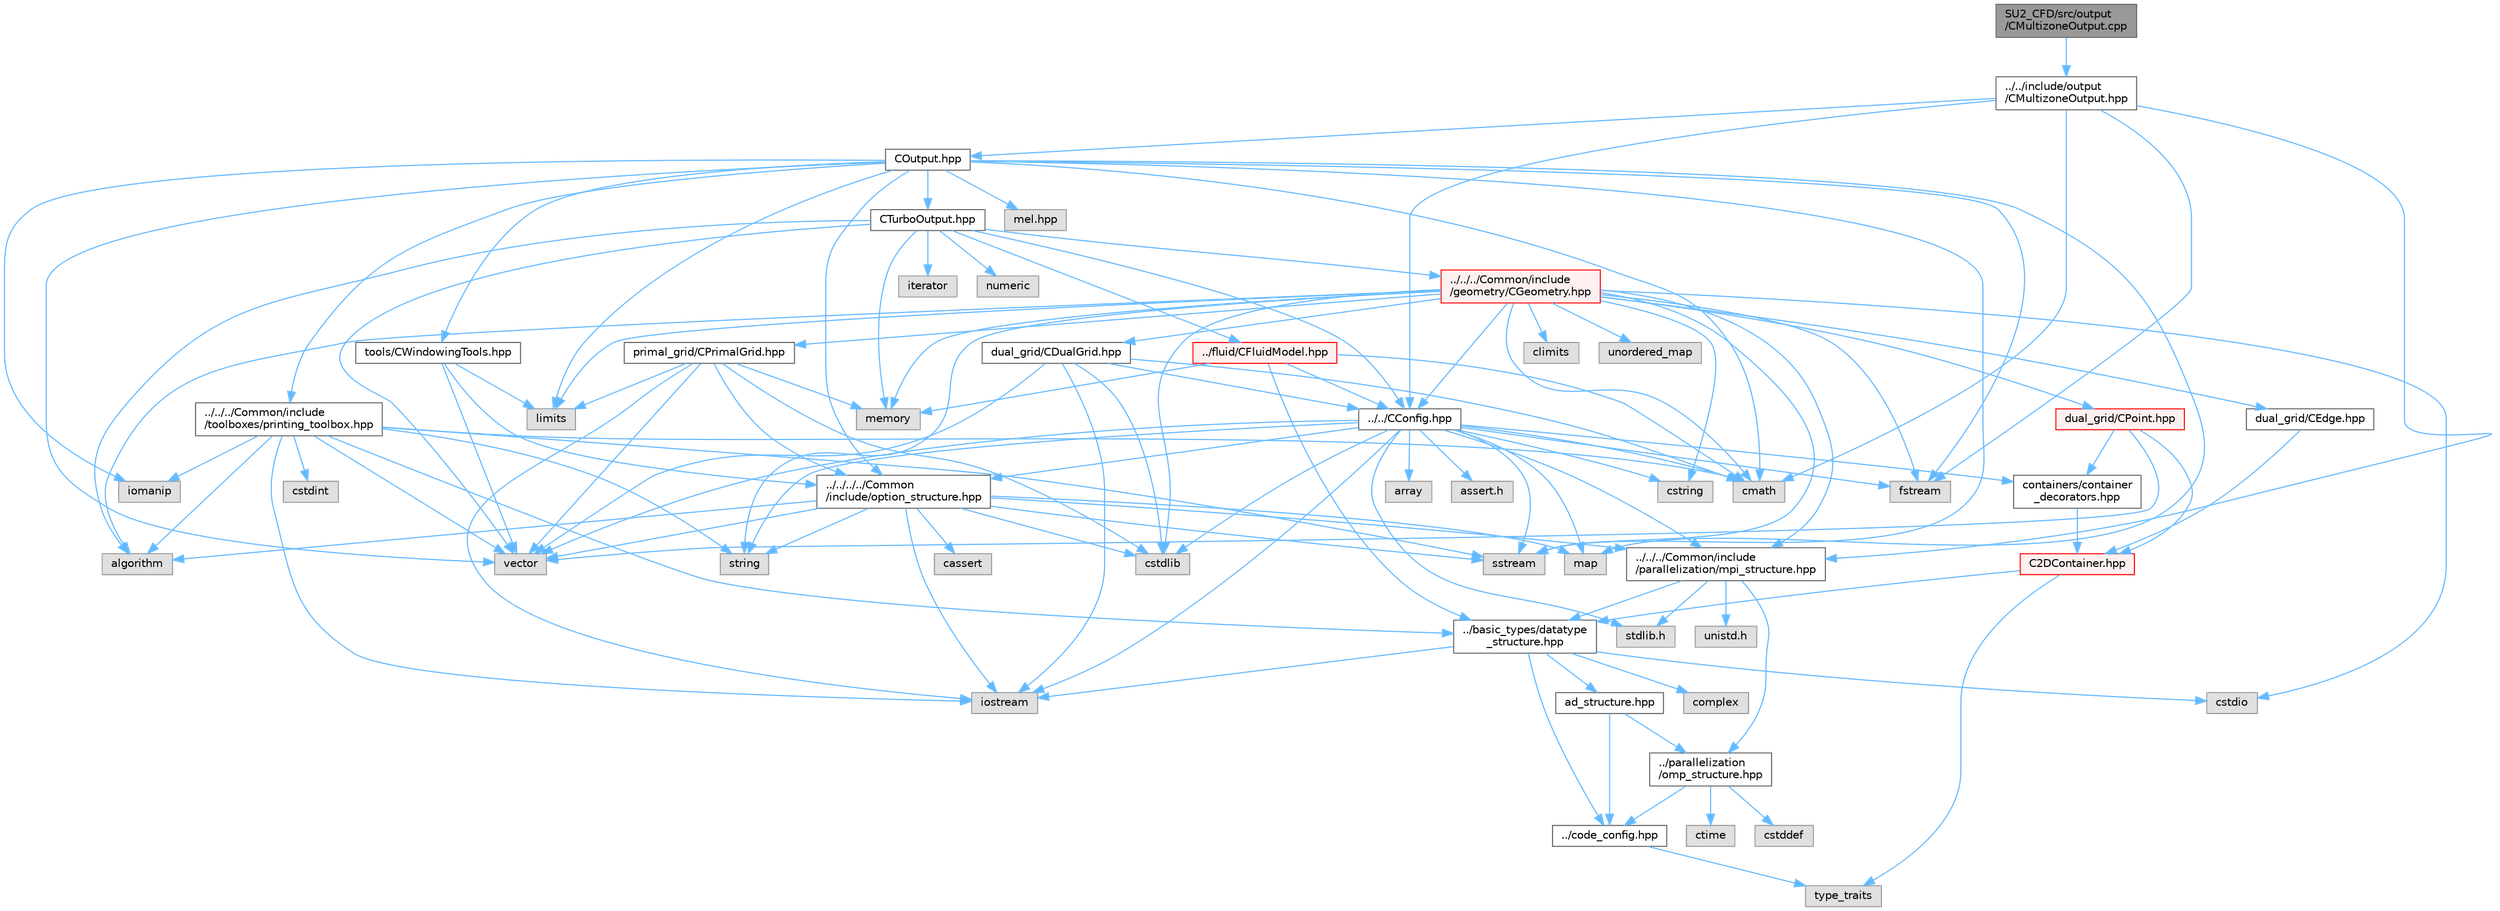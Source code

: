 digraph "SU2_CFD/src/output/CMultizoneOutput.cpp"
{
 // LATEX_PDF_SIZE
  bgcolor="transparent";
  edge [fontname=Helvetica,fontsize=10,labelfontname=Helvetica,labelfontsize=10];
  node [fontname=Helvetica,fontsize=10,shape=box,height=0.2,width=0.4];
  Node1 [id="Node000001",label="SU2_CFD/src/output\l/CMultizoneOutput.cpp",height=0.2,width=0.4,color="gray40", fillcolor="grey60", style="filled", fontcolor="black",tooltip="Main subroutines for multizone output."];
  Node1 -> Node2 [id="edge1_Node000001_Node000002",color="steelblue1",style="solid",tooltip=" "];
  Node2 [id="Node000002",label="../../include/output\l/CMultizoneOutput.hpp",height=0.2,width=0.4,color="grey40", fillcolor="white", style="filled",URL="$CMultizoneOutput_8hpp.html",tooltip="Headers of the main subroutines for screen and history output in multizone problems."];
  Node2 -> Node3 [id="edge2_Node000002_Node000003",color="steelblue1",style="solid",tooltip=" "];
  Node3 [id="Node000003",label="../../../Common/include\l/parallelization/mpi_structure.hpp",height=0.2,width=0.4,color="grey40", fillcolor="white", style="filled",URL="$mpi__structure_8hpp.html",tooltip="Headers of the mpi interface for generalized datatypes. The subroutines and functions are in the mpi_..."];
  Node3 -> Node4 [id="edge3_Node000003_Node000004",color="steelblue1",style="solid",tooltip=" "];
  Node4 [id="Node000004",label="stdlib.h",height=0.2,width=0.4,color="grey60", fillcolor="#E0E0E0", style="filled",tooltip=" "];
  Node3 -> Node5 [id="edge4_Node000003_Node000005",color="steelblue1",style="solid",tooltip=" "];
  Node5 [id="Node000005",label="../basic_types/datatype\l_structure.hpp",height=0.2,width=0.4,color="grey40", fillcolor="white", style="filled",URL="$datatype__structure_8hpp.html",tooltip="Headers for generalized datatypes, defines an interface for AD types."];
  Node5 -> Node6 [id="edge5_Node000005_Node000006",color="steelblue1",style="solid",tooltip=" "];
  Node6 [id="Node000006",label="iostream",height=0.2,width=0.4,color="grey60", fillcolor="#E0E0E0", style="filled",tooltip=" "];
  Node5 -> Node7 [id="edge6_Node000005_Node000007",color="steelblue1",style="solid",tooltip=" "];
  Node7 [id="Node000007",label="complex",height=0.2,width=0.4,color="grey60", fillcolor="#E0E0E0", style="filled",tooltip=" "];
  Node5 -> Node8 [id="edge7_Node000005_Node000008",color="steelblue1",style="solid",tooltip=" "];
  Node8 [id="Node000008",label="cstdio",height=0.2,width=0.4,color="grey60", fillcolor="#E0E0E0", style="filled",tooltip=" "];
  Node5 -> Node9 [id="edge8_Node000005_Node000009",color="steelblue1",style="solid",tooltip=" "];
  Node9 [id="Node000009",label="../code_config.hpp",height=0.2,width=0.4,color="grey40", fillcolor="white", style="filled",URL="$code__config_8hpp.html",tooltip="Header file for collecting common macros, definitions and type configurations."];
  Node9 -> Node10 [id="edge9_Node000009_Node000010",color="steelblue1",style="solid",tooltip=" "];
  Node10 [id="Node000010",label="type_traits",height=0.2,width=0.4,color="grey60", fillcolor="#E0E0E0", style="filled",tooltip=" "];
  Node5 -> Node11 [id="edge10_Node000005_Node000011",color="steelblue1",style="solid",tooltip=" "];
  Node11 [id="Node000011",label="ad_structure.hpp",height=0.2,width=0.4,color="grey40", fillcolor="white", style="filled",URL="$ad__structure_8hpp.html",tooltip="Main routines for the algorithmic differentiation (AD) structure."];
  Node11 -> Node9 [id="edge11_Node000011_Node000009",color="steelblue1",style="solid",tooltip=" "];
  Node11 -> Node12 [id="edge12_Node000011_Node000012",color="steelblue1",style="solid",tooltip=" "];
  Node12 [id="Node000012",label="../parallelization\l/omp_structure.hpp",height=0.2,width=0.4,color="grey40", fillcolor="white", style="filled",URL="$omp__structure_8hpp.html",tooltip="OpenMP interface header, provides compatibility functions if the code is built without OpenMP support..."];
  Node12 -> Node13 [id="edge13_Node000012_Node000013",color="steelblue1",style="solid",tooltip=" "];
  Node13 [id="Node000013",label="cstddef",height=0.2,width=0.4,color="grey60", fillcolor="#E0E0E0", style="filled",tooltip=" "];
  Node12 -> Node9 [id="edge14_Node000012_Node000009",color="steelblue1",style="solid",tooltip=" "];
  Node12 -> Node14 [id="edge15_Node000012_Node000014",color="steelblue1",style="solid",tooltip=" "];
  Node14 [id="Node000014",label="ctime",height=0.2,width=0.4,color="grey60", fillcolor="#E0E0E0", style="filled",tooltip=" "];
  Node3 -> Node15 [id="edge16_Node000003_Node000015",color="steelblue1",style="solid",tooltip=" "];
  Node15 [id="Node000015",label="unistd.h",height=0.2,width=0.4,color="grey60", fillcolor="#E0E0E0", style="filled",tooltip=" "];
  Node3 -> Node12 [id="edge17_Node000003_Node000012",color="steelblue1",style="solid",tooltip=" "];
  Node2 -> Node16 [id="edge18_Node000002_Node000016",color="steelblue1",style="solid",tooltip=" "];
  Node16 [id="Node000016",label="fstream",height=0.2,width=0.4,color="grey60", fillcolor="#E0E0E0", style="filled",tooltip=" "];
  Node2 -> Node17 [id="edge19_Node000002_Node000017",color="steelblue1",style="solid",tooltip=" "];
  Node17 [id="Node000017",label="cmath",height=0.2,width=0.4,color="grey60", fillcolor="#E0E0E0", style="filled",tooltip=" "];
  Node2 -> Node18 [id="edge20_Node000002_Node000018",color="steelblue1",style="solid",tooltip=" "];
  Node18 [id="Node000018",label="COutput.hpp",height=0.2,width=0.4,color="grey40", fillcolor="white", style="filled",URL="$COutput_8hpp.html",tooltip="Headers of the output class."];
  Node18 -> Node16 [id="edge21_Node000018_Node000016",color="steelblue1",style="solid",tooltip=" "];
  Node18 -> Node17 [id="edge22_Node000018_Node000017",color="steelblue1",style="solid",tooltip=" "];
  Node18 -> Node19 [id="edge23_Node000018_Node000019",color="steelblue1",style="solid",tooltip=" "];
  Node19 [id="Node000019",label="map",height=0.2,width=0.4,color="grey60", fillcolor="#E0E0E0", style="filled",tooltip=" "];
  Node18 -> Node20 [id="edge24_Node000018_Node000020",color="steelblue1",style="solid",tooltip=" "];
  Node20 [id="Node000020",label="sstream",height=0.2,width=0.4,color="grey60", fillcolor="#E0E0E0", style="filled",tooltip=" "];
  Node18 -> Node21 [id="edge25_Node000018_Node000021",color="steelblue1",style="solid",tooltip=" "];
  Node21 [id="Node000021",label="iomanip",height=0.2,width=0.4,color="grey60", fillcolor="#E0E0E0", style="filled",tooltip=" "];
  Node18 -> Node22 [id="edge26_Node000018_Node000022",color="steelblue1",style="solid",tooltip=" "];
  Node22 [id="Node000022",label="limits",height=0.2,width=0.4,color="grey60", fillcolor="#E0E0E0", style="filled",tooltip=" "];
  Node18 -> Node23 [id="edge27_Node000018_Node000023",color="steelblue1",style="solid",tooltip=" "];
  Node23 [id="Node000023",label="vector",height=0.2,width=0.4,color="grey60", fillcolor="#E0E0E0", style="filled",tooltip=" "];
  Node18 -> Node24 [id="edge28_Node000018_Node000024",color="steelblue1",style="solid",tooltip=" "];
  Node24 [id="Node000024",label="../../../Common/include\l/toolboxes/printing_toolbox.hpp",height=0.2,width=0.4,color="grey40", fillcolor="white", style="filled",URL="$printing__toolbox_8hpp.html",tooltip="Header file for the printing toolbox."];
  Node24 -> Node6 [id="edge29_Node000024_Node000006",color="steelblue1",style="solid",tooltip=" "];
  Node24 -> Node21 [id="edge30_Node000024_Node000021",color="steelblue1",style="solid",tooltip=" "];
  Node24 -> Node25 [id="edge31_Node000024_Node000025",color="steelblue1",style="solid",tooltip=" "];
  Node25 [id="Node000025",label="cstdint",height=0.2,width=0.4,color="grey60", fillcolor="#E0E0E0", style="filled",tooltip=" "];
  Node24 -> Node23 [id="edge32_Node000024_Node000023",color="steelblue1",style="solid",tooltip=" "];
  Node24 -> Node26 [id="edge33_Node000024_Node000026",color="steelblue1",style="solid",tooltip=" "];
  Node26 [id="Node000026",label="string",height=0.2,width=0.4,color="grey60", fillcolor="#E0E0E0", style="filled",tooltip=" "];
  Node24 -> Node20 [id="edge34_Node000024_Node000020",color="steelblue1",style="solid",tooltip=" "];
  Node24 -> Node17 [id="edge35_Node000024_Node000017",color="steelblue1",style="solid",tooltip=" "];
  Node24 -> Node27 [id="edge36_Node000024_Node000027",color="steelblue1",style="solid",tooltip=" "];
  Node27 [id="Node000027",label="algorithm",height=0.2,width=0.4,color="grey60", fillcolor="#E0E0E0", style="filled",tooltip=" "];
  Node24 -> Node5 [id="edge37_Node000024_Node000005",color="steelblue1",style="solid",tooltip=" "];
  Node18 -> Node28 [id="edge38_Node000018_Node000028",color="steelblue1",style="solid",tooltip=" "];
  Node28 [id="Node000028",label="tools/CWindowingTools.hpp",height=0.2,width=0.4,color="grey40", fillcolor="white", style="filled",URL="$CWindowingTools_8hpp.html",tooltip=" "];
  Node28 -> Node23 [id="edge39_Node000028_Node000023",color="steelblue1",style="solid",tooltip=" "];
  Node28 -> Node22 [id="edge40_Node000028_Node000022",color="steelblue1",style="solid",tooltip=" "];
  Node28 -> Node29 [id="edge41_Node000028_Node000029",color="steelblue1",style="solid",tooltip=" "];
  Node29 [id="Node000029",label="../../../../Common\l/include/option_structure.hpp",height=0.2,width=0.4,color="grey40", fillcolor="white", style="filled",URL="$option__structure_8hpp.html",tooltip="Defines classes for referencing options for easy input in CConfig."];
  Node29 -> Node3 [id="edge42_Node000029_Node000003",color="steelblue1",style="solid",tooltip=" "];
  Node29 -> Node6 [id="edge43_Node000029_Node000006",color="steelblue1",style="solid",tooltip=" "];
  Node29 -> Node20 [id="edge44_Node000029_Node000020",color="steelblue1",style="solid",tooltip=" "];
  Node29 -> Node26 [id="edge45_Node000029_Node000026",color="steelblue1",style="solid",tooltip=" "];
  Node29 -> Node23 [id="edge46_Node000029_Node000023",color="steelblue1",style="solid",tooltip=" "];
  Node29 -> Node19 [id="edge47_Node000029_Node000019",color="steelblue1",style="solid",tooltip=" "];
  Node29 -> Node30 [id="edge48_Node000029_Node000030",color="steelblue1",style="solid",tooltip=" "];
  Node30 [id="Node000030",label="cstdlib",height=0.2,width=0.4,color="grey60", fillcolor="#E0E0E0", style="filled",tooltip=" "];
  Node29 -> Node27 [id="edge49_Node000029_Node000027",color="steelblue1",style="solid",tooltip=" "];
  Node29 -> Node31 [id="edge50_Node000029_Node000031",color="steelblue1",style="solid",tooltip=" "];
  Node31 [id="Node000031",label="cassert",height=0.2,width=0.4,color="grey60", fillcolor="#E0E0E0", style="filled",tooltip=" "];
  Node18 -> Node29 [id="edge51_Node000018_Node000029",color="steelblue1",style="solid",tooltip=" "];
  Node18 -> Node32 [id="edge52_Node000018_Node000032",color="steelblue1",style="solid",tooltip=" "];
  Node32 [id="Node000032",label="CTurboOutput.hpp",height=0.2,width=0.4,color="grey40", fillcolor="white", style="filled",URL="$CTurboOutput_8hpp.html",tooltip="Headers of the Turbomachinery Performance class."];
  Node32 -> Node23 [id="edge53_Node000032_Node000023",color="steelblue1",style="solid",tooltip=" "];
  Node32 -> Node33 [id="edge54_Node000032_Node000033",color="steelblue1",style="solid",tooltip=" "];
  Node33 [id="Node000033",label="memory",height=0.2,width=0.4,color="grey60", fillcolor="#E0E0E0", style="filled",tooltip=" "];
  Node32 -> Node27 [id="edge55_Node000032_Node000027",color="steelblue1",style="solid",tooltip=" "];
  Node32 -> Node34 [id="edge56_Node000032_Node000034",color="steelblue1",style="solid",tooltip=" "];
  Node34 [id="Node000034",label="iterator",height=0.2,width=0.4,color="grey60", fillcolor="#E0E0E0", style="filled",tooltip=" "];
  Node32 -> Node35 [id="edge57_Node000032_Node000035",color="steelblue1",style="solid",tooltip=" "];
  Node35 [id="Node000035",label="numeric",height=0.2,width=0.4,color="grey60", fillcolor="#E0E0E0", style="filled",tooltip=" "];
  Node32 -> Node36 [id="edge58_Node000032_Node000036",color="steelblue1",style="solid",tooltip=" "];
  Node36 [id="Node000036",label="../../../Common/include\l/geometry/CGeometry.hpp",height=0.2,width=0.4,color="red", fillcolor="#FFF0F0", style="filled",URL="$CGeometry_8hpp.html",tooltip="Headers of the main subroutines for creating the geometrical structure. The subroutines and functions..."];
  Node36 -> Node22 [id="edge59_Node000036_Node000022",color="steelblue1",style="solid",tooltip=" "];
  Node36 -> Node3 [id="edge60_Node000036_Node000003",color="steelblue1",style="solid",tooltip=" "];
  Node36 -> Node26 [id="edge61_Node000036_Node000026",color="steelblue1",style="solid",tooltip=" "];
  Node36 -> Node16 [id="edge62_Node000036_Node000016",color="steelblue1",style="solid",tooltip=" "];
  Node36 -> Node20 [id="edge63_Node000036_Node000020",color="steelblue1",style="solid",tooltip=" "];
  Node36 -> Node17 [id="edge64_Node000036_Node000017",color="steelblue1",style="solid",tooltip=" "];
  Node36 -> Node27 [id="edge65_Node000036_Node000027",color="steelblue1",style="solid",tooltip=" "];
  Node36 -> Node37 [id="edge66_Node000036_Node000037",color="steelblue1",style="solid",tooltip=" "];
  Node37 [id="Node000037",label="cstring",height=0.2,width=0.4,color="grey60", fillcolor="#E0E0E0", style="filled",tooltip=" "];
  Node36 -> Node8 [id="edge67_Node000036_Node000008",color="steelblue1",style="solid",tooltip=" "];
  Node36 -> Node30 [id="edge68_Node000036_Node000030",color="steelblue1",style="solid",tooltip=" "];
  Node36 -> Node38 [id="edge69_Node000036_Node000038",color="steelblue1",style="solid",tooltip=" "];
  Node38 [id="Node000038",label="climits",height=0.2,width=0.4,color="grey60", fillcolor="#E0E0E0", style="filled",tooltip=" "];
  Node36 -> Node33 [id="edge70_Node000036_Node000033",color="steelblue1",style="solid",tooltip=" "];
  Node36 -> Node39 [id="edge71_Node000036_Node000039",color="steelblue1",style="solid",tooltip=" "];
  Node39 [id="Node000039",label="unordered_map",height=0.2,width=0.4,color="grey60", fillcolor="#E0E0E0", style="filled",tooltip=" "];
  Node36 -> Node40 [id="edge72_Node000036_Node000040",color="steelblue1",style="solid",tooltip=" "];
  Node40 [id="Node000040",label="primal_grid/CPrimalGrid.hpp",height=0.2,width=0.4,color="grey40", fillcolor="white", style="filled",URL="$CPrimalGrid_8hpp.html",tooltip="Headers of the main subroutines for storing the primal grid structure. The subroutines and functions ..."];
  Node40 -> Node6 [id="edge73_Node000040_Node000006",color="steelblue1",style="solid",tooltip=" "];
  Node40 -> Node23 [id="edge74_Node000040_Node000023",color="steelblue1",style="solid",tooltip=" "];
  Node40 -> Node22 [id="edge75_Node000040_Node000022",color="steelblue1",style="solid",tooltip=" "];
  Node40 -> Node30 [id="edge76_Node000040_Node000030",color="steelblue1",style="solid",tooltip=" "];
  Node40 -> Node33 [id="edge77_Node000040_Node000033",color="steelblue1",style="solid",tooltip=" "];
  Node40 -> Node29 [id="edge78_Node000040_Node000029",color="steelblue1",style="solid",tooltip=" "];
  Node36 -> Node41 [id="edge79_Node000036_Node000041",color="steelblue1",style="solid",tooltip=" "];
  Node41 [id="Node000041",label="dual_grid/CDualGrid.hpp",height=0.2,width=0.4,color="grey40", fillcolor="white", style="filled",URL="$CDualGrid_8hpp.html",tooltip="Headers of the main subroutines for doing the complete dual grid structure. The subroutines and funct..."];
  Node41 -> Node17 [id="edge80_Node000041_Node000017",color="steelblue1",style="solid",tooltip=" "];
  Node41 -> Node6 [id="edge81_Node000041_Node000006",color="steelblue1",style="solid",tooltip=" "];
  Node41 -> Node30 [id="edge82_Node000041_Node000030",color="steelblue1",style="solid",tooltip=" "];
  Node41 -> Node23 [id="edge83_Node000041_Node000023",color="steelblue1",style="solid",tooltip=" "];
  Node41 -> Node42 [id="edge84_Node000041_Node000042",color="steelblue1",style="solid",tooltip=" "];
  Node42 [id="Node000042",label="../../CConfig.hpp",height=0.2,width=0.4,color="grey40", fillcolor="white", style="filled",URL="$CConfig_8hpp.html",tooltip="All the information about the definition of the physical problem. The subroutines and functions are i..."];
  Node42 -> Node3 [id="edge85_Node000042_Node000003",color="steelblue1",style="solid",tooltip=" "];
  Node42 -> Node6 [id="edge86_Node000042_Node000006",color="steelblue1",style="solid",tooltip=" "];
  Node42 -> Node30 [id="edge87_Node000042_Node000030",color="steelblue1",style="solid",tooltip=" "];
  Node42 -> Node16 [id="edge88_Node000042_Node000016",color="steelblue1",style="solid",tooltip=" "];
  Node42 -> Node20 [id="edge89_Node000042_Node000020",color="steelblue1",style="solid",tooltip=" "];
  Node42 -> Node26 [id="edge90_Node000042_Node000026",color="steelblue1",style="solid",tooltip=" "];
  Node42 -> Node37 [id="edge91_Node000042_Node000037",color="steelblue1",style="solid",tooltip=" "];
  Node42 -> Node23 [id="edge92_Node000042_Node000023",color="steelblue1",style="solid",tooltip=" "];
  Node42 -> Node43 [id="edge93_Node000042_Node000043",color="steelblue1",style="solid",tooltip=" "];
  Node43 [id="Node000043",label="array",height=0.2,width=0.4,color="grey60", fillcolor="#E0E0E0", style="filled",tooltip=" "];
  Node42 -> Node4 [id="edge94_Node000042_Node000004",color="steelblue1",style="solid",tooltip=" "];
  Node42 -> Node17 [id="edge95_Node000042_Node000017",color="steelblue1",style="solid",tooltip=" "];
  Node42 -> Node19 [id="edge96_Node000042_Node000019",color="steelblue1",style="solid",tooltip=" "];
  Node42 -> Node44 [id="edge97_Node000042_Node000044",color="steelblue1",style="solid",tooltip=" "];
  Node44 [id="Node000044",label="assert.h",height=0.2,width=0.4,color="grey60", fillcolor="#E0E0E0", style="filled",tooltip=" "];
  Node42 -> Node29 [id="edge98_Node000042_Node000029",color="steelblue1",style="solid",tooltip=" "];
  Node42 -> Node45 [id="edge99_Node000042_Node000045",color="steelblue1",style="solid",tooltip=" "];
  Node45 [id="Node000045",label="containers/container\l_decorators.hpp",height=0.2,width=0.4,color="grey40", fillcolor="white", style="filled",URL="$container__decorators_8hpp.html",tooltip="Collection of small classes that decorate C2DContainer to augment its functionality,..."];
  Node45 -> Node46 [id="edge100_Node000045_Node000046",color="steelblue1",style="solid",tooltip=" "];
  Node46 [id="Node000046",label="C2DContainer.hpp",height=0.2,width=0.4,color="red", fillcolor="#FFF0F0", style="filled",URL="$C2DContainer_8hpp.html",tooltip="A templated vector/matrix object."];
  Node46 -> Node5 [id="edge101_Node000046_Node000005",color="steelblue1",style="solid",tooltip=" "];
  Node46 -> Node10 [id="edge102_Node000046_Node000010",color="steelblue1",style="solid",tooltip=" "];
  Node36 -> Node54 [id="edge103_Node000036_Node000054",color="steelblue1",style="solid",tooltip=" "];
  Node54 [id="Node000054",label="dual_grid/CPoint.hpp",height=0.2,width=0.4,color="red", fillcolor="#FFF0F0", style="filled",URL="$CPoint_8hpp.html",tooltip="Declaration of the point class that stores geometric and adjacency information for dual control volum..."];
  Node54 -> Node46 [id="edge104_Node000054_Node000046",color="steelblue1",style="solid",tooltip=" "];
  Node54 -> Node45 [id="edge105_Node000054_Node000045",color="steelblue1",style="solid",tooltip=" "];
  Node54 -> Node23 [id="edge106_Node000054_Node000023",color="steelblue1",style="solid",tooltip=" "];
  Node36 -> Node58 [id="edge107_Node000036_Node000058",color="steelblue1",style="solid",tooltip=" "];
  Node58 [id="Node000058",label="dual_grid/CEdge.hpp",height=0.2,width=0.4,color="grey40", fillcolor="white", style="filled",URL="$CEdge_8hpp.html",tooltip="Declaration of the edge class CEdge.cpp file."];
  Node58 -> Node46 [id="edge108_Node000058_Node000046",color="steelblue1",style="solid",tooltip=" "];
  Node36 -> Node42 [id="edge109_Node000036_Node000042",color="steelblue1",style="solid",tooltip=" "];
  Node32 -> Node42 [id="edge110_Node000032_Node000042",color="steelblue1",style="solid",tooltip=" "];
  Node32 -> Node66 [id="edge111_Node000032_Node000066",color="steelblue1",style="solid",tooltip=" "];
  Node66 [id="Node000066",label="../fluid/CFluidModel.hpp",height=0.2,width=0.4,color="red", fillcolor="#FFF0F0", style="filled",URL="$CFluidModel_8hpp.html",tooltip="Defines the main fluid model class for thermophysical properties."];
  Node66 -> Node17 [id="edge112_Node000066_Node000017",color="steelblue1",style="solid",tooltip=" "];
  Node66 -> Node33 [id="edge113_Node000066_Node000033",color="steelblue1",style="solid",tooltip=" "];
  Node66 -> Node42 [id="edge114_Node000066_Node000042",color="steelblue1",style="solid",tooltip=" "];
  Node66 -> Node5 [id="edge115_Node000066_Node000005",color="steelblue1",style="solid",tooltip=" "];
  Node18 -> Node70 [id="edge116_Node000018_Node000070",color="steelblue1",style="solid",tooltip=" "];
  Node70 [id="Node000070",label="mel.hpp",height=0.2,width=0.4,color="grey60", fillcolor="#E0E0E0", style="filled",tooltip=" "];
  Node2 -> Node42 [id="edge117_Node000002_Node000042",color="steelblue1",style="solid",tooltip=" "];
}
